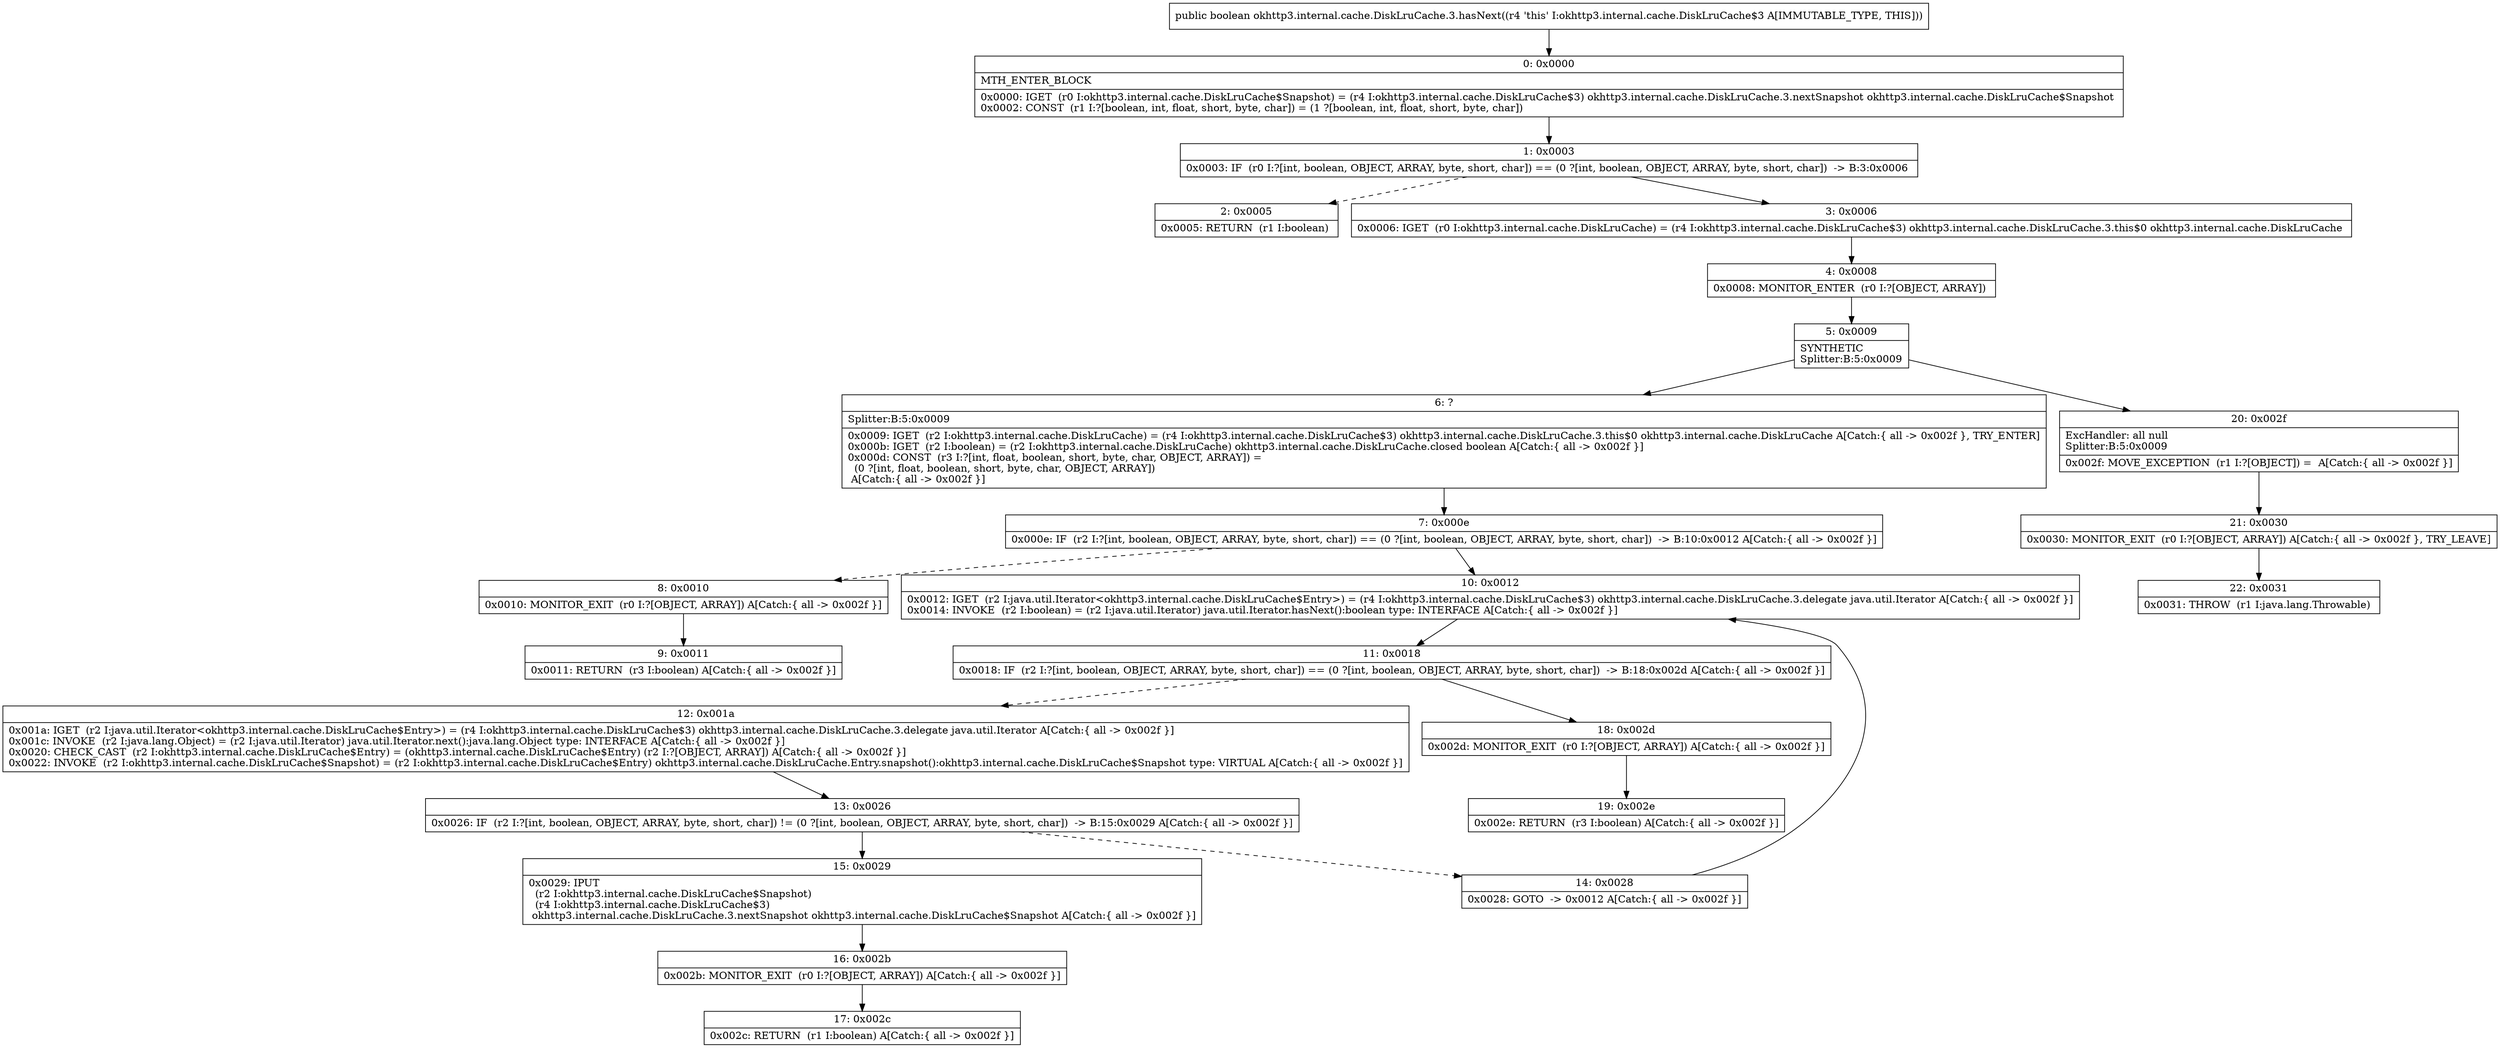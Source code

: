 digraph "CFG forokhttp3.internal.cache.DiskLruCache.3.hasNext()Z" {
Node_0 [shape=record,label="{0\:\ 0x0000|MTH_ENTER_BLOCK\l|0x0000: IGET  (r0 I:okhttp3.internal.cache.DiskLruCache$Snapshot) = (r4 I:okhttp3.internal.cache.DiskLruCache$3) okhttp3.internal.cache.DiskLruCache.3.nextSnapshot okhttp3.internal.cache.DiskLruCache$Snapshot \l0x0002: CONST  (r1 I:?[boolean, int, float, short, byte, char]) = (1 ?[boolean, int, float, short, byte, char]) \l}"];
Node_1 [shape=record,label="{1\:\ 0x0003|0x0003: IF  (r0 I:?[int, boolean, OBJECT, ARRAY, byte, short, char]) == (0 ?[int, boolean, OBJECT, ARRAY, byte, short, char])  \-\> B:3:0x0006 \l}"];
Node_2 [shape=record,label="{2\:\ 0x0005|0x0005: RETURN  (r1 I:boolean) \l}"];
Node_3 [shape=record,label="{3\:\ 0x0006|0x0006: IGET  (r0 I:okhttp3.internal.cache.DiskLruCache) = (r4 I:okhttp3.internal.cache.DiskLruCache$3) okhttp3.internal.cache.DiskLruCache.3.this$0 okhttp3.internal.cache.DiskLruCache \l}"];
Node_4 [shape=record,label="{4\:\ 0x0008|0x0008: MONITOR_ENTER  (r0 I:?[OBJECT, ARRAY]) \l}"];
Node_5 [shape=record,label="{5\:\ 0x0009|SYNTHETIC\lSplitter:B:5:0x0009\l}"];
Node_6 [shape=record,label="{6\:\ ?|Splitter:B:5:0x0009\l|0x0009: IGET  (r2 I:okhttp3.internal.cache.DiskLruCache) = (r4 I:okhttp3.internal.cache.DiskLruCache$3) okhttp3.internal.cache.DiskLruCache.3.this$0 okhttp3.internal.cache.DiskLruCache A[Catch:\{ all \-\> 0x002f \}, TRY_ENTER]\l0x000b: IGET  (r2 I:boolean) = (r2 I:okhttp3.internal.cache.DiskLruCache) okhttp3.internal.cache.DiskLruCache.closed boolean A[Catch:\{ all \-\> 0x002f \}]\l0x000d: CONST  (r3 I:?[int, float, boolean, short, byte, char, OBJECT, ARRAY]) = \l  (0 ?[int, float, boolean, short, byte, char, OBJECT, ARRAY])\l A[Catch:\{ all \-\> 0x002f \}]\l}"];
Node_7 [shape=record,label="{7\:\ 0x000e|0x000e: IF  (r2 I:?[int, boolean, OBJECT, ARRAY, byte, short, char]) == (0 ?[int, boolean, OBJECT, ARRAY, byte, short, char])  \-\> B:10:0x0012 A[Catch:\{ all \-\> 0x002f \}]\l}"];
Node_8 [shape=record,label="{8\:\ 0x0010|0x0010: MONITOR_EXIT  (r0 I:?[OBJECT, ARRAY]) A[Catch:\{ all \-\> 0x002f \}]\l}"];
Node_9 [shape=record,label="{9\:\ 0x0011|0x0011: RETURN  (r3 I:boolean) A[Catch:\{ all \-\> 0x002f \}]\l}"];
Node_10 [shape=record,label="{10\:\ 0x0012|0x0012: IGET  (r2 I:java.util.Iterator\<okhttp3.internal.cache.DiskLruCache$Entry\>) = (r4 I:okhttp3.internal.cache.DiskLruCache$3) okhttp3.internal.cache.DiskLruCache.3.delegate java.util.Iterator A[Catch:\{ all \-\> 0x002f \}]\l0x0014: INVOKE  (r2 I:boolean) = (r2 I:java.util.Iterator) java.util.Iterator.hasNext():boolean type: INTERFACE A[Catch:\{ all \-\> 0x002f \}]\l}"];
Node_11 [shape=record,label="{11\:\ 0x0018|0x0018: IF  (r2 I:?[int, boolean, OBJECT, ARRAY, byte, short, char]) == (0 ?[int, boolean, OBJECT, ARRAY, byte, short, char])  \-\> B:18:0x002d A[Catch:\{ all \-\> 0x002f \}]\l}"];
Node_12 [shape=record,label="{12\:\ 0x001a|0x001a: IGET  (r2 I:java.util.Iterator\<okhttp3.internal.cache.DiskLruCache$Entry\>) = (r4 I:okhttp3.internal.cache.DiskLruCache$3) okhttp3.internal.cache.DiskLruCache.3.delegate java.util.Iterator A[Catch:\{ all \-\> 0x002f \}]\l0x001c: INVOKE  (r2 I:java.lang.Object) = (r2 I:java.util.Iterator) java.util.Iterator.next():java.lang.Object type: INTERFACE A[Catch:\{ all \-\> 0x002f \}]\l0x0020: CHECK_CAST  (r2 I:okhttp3.internal.cache.DiskLruCache$Entry) = (okhttp3.internal.cache.DiskLruCache$Entry) (r2 I:?[OBJECT, ARRAY]) A[Catch:\{ all \-\> 0x002f \}]\l0x0022: INVOKE  (r2 I:okhttp3.internal.cache.DiskLruCache$Snapshot) = (r2 I:okhttp3.internal.cache.DiskLruCache$Entry) okhttp3.internal.cache.DiskLruCache.Entry.snapshot():okhttp3.internal.cache.DiskLruCache$Snapshot type: VIRTUAL A[Catch:\{ all \-\> 0x002f \}]\l}"];
Node_13 [shape=record,label="{13\:\ 0x0026|0x0026: IF  (r2 I:?[int, boolean, OBJECT, ARRAY, byte, short, char]) != (0 ?[int, boolean, OBJECT, ARRAY, byte, short, char])  \-\> B:15:0x0029 A[Catch:\{ all \-\> 0x002f \}]\l}"];
Node_14 [shape=record,label="{14\:\ 0x0028|0x0028: GOTO  \-\> 0x0012 A[Catch:\{ all \-\> 0x002f \}]\l}"];
Node_15 [shape=record,label="{15\:\ 0x0029|0x0029: IPUT  \l  (r2 I:okhttp3.internal.cache.DiskLruCache$Snapshot)\l  (r4 I:okhttp3.internal.cache.DiskLruCache$3)\l okhttp3.internal.cache.DiskLruCache.3.nextSnapshot okhttp3.internal.cache.DiskLruCache$Snapshot A[Catch:\{ all \-\> 0x002f \}]\l}"];
Node_16 [shape=record,label="{16\:\ 0x002b|0x002b: MONITOR_EXIT  (r0 I:?[OBJECT, ARRAY]) A[Catch:\{ all \-\> 0x002f \}]\l}"];
Node_17 [shape=record,label="{17\:\ 0x002c|0x002c: RETURN  (r1 I:boolean) A[Catch:\{ all \-\> 0x002f \}]\l}"];
Node_18 [shape=record,label="{18\:\ 0x002d|0x002d: MONITOR_EXIT  (r0 I:?[OBJECT, ARRAY]) A[Catch:\{ all \-\> 0x002f \}]\l}"];
Node_19 [shape=record,label="{19\:\ 0x002e|0x002e: RETURN  (r3 I:boolean) A[Catch:\{ all \-\> 0x002f \}]\l}"];
Node_20 [shape=record,label="{20\:\ 0x002f|ExcHandler: all null\lSplitter:B:5:0x0009\l|0x002f: MOVE_EXCEPTION  (r1 I:?[OBJECT]) =  A[Catch:\{ all \-\> 0x002f \}]\l}"];
Node_21 [shape=record,label="{21\:\ 0x0030|0x0030: MONITOR_EXIT  (r0 I:?[OBJECT, ARRAY]) A[Catch:\{ all \-\> 0x002f \}, TRY_LEAVE]\l}"];
Node_22 [shape=record,label="{22\:\ 0x0031|0x0031: THROW  (r1 I:java.lang.Throwable) \l}"];
MethodNode[shape=record,label="{public boolean okhttp3.internal.cache.DiskLruCache.3.hasNext((r4 'this' I:okhttp3.internal.cache.DiskLruCache$3 A[IMMUTABLE_TYPE, THIS])) }"];
MethodNode -> Node_0;
Node_0 -> Node_1;
Node_1 -> Node_2[style=dashed];
Node_1 -> Node_3;
Node_3 -> Node_4;
Node_4 -> Node_5;
Node_5 -> Node_6;
Node_5 -> Node_20;
Node_6 -> Node_7;
Node_7 -> Node_8[style=dashed];
Node_7 -> Node_10;
Node_8 -> Node_9;
Node_10 -> Node_11;
Node_11 -> Node_12[style=dashed];
Node_11 -> Node_18;
Node_12 -> Node_13;
Node_13 -> Node_14[style=dashed];
Node_13 -> Node_15;
Node_14 -> Node_10;
Node_15 -> Node_16;
Node_16 -> Node_17;
Node_18 -> Node_19;
Node_20 -> Node_21;
Node_21 -> Node_22;
}

